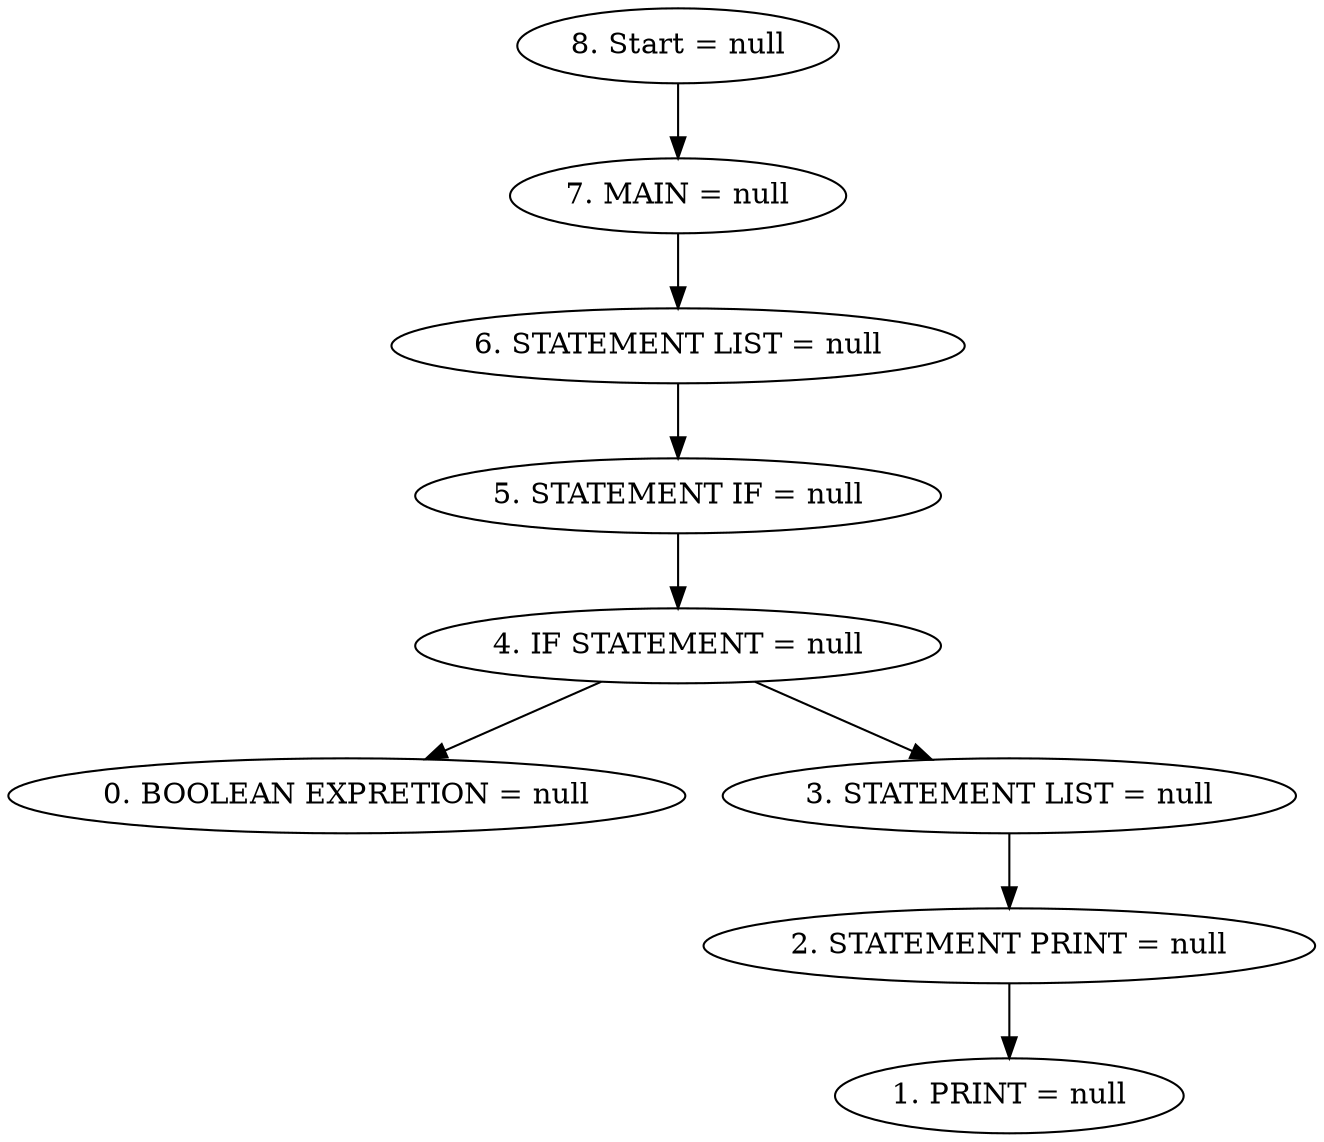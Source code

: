 digraph G {
"8. Start = null"->"7. MAIN = null"
"7. MAIN = null"->"6. STATEMENT LIST = null"
"6. STATEMENT LIST = null"->"5. STATEMENT IF = null"
"5. STATEMENT IF = null"->"4. IF STATEMENT = null"
"4. IF STATEMENT = null"->"0. BOOLEAN EXPRETION = null"
"4. IF STATEMENT = null"->"3. STATEMENT LIST = null"
"3. STATEMENT LIST = null"->"2. STATEMENT PRINT = null"
"2. STATEMENT PRINT = null"->"1. PRINT = null"


}
